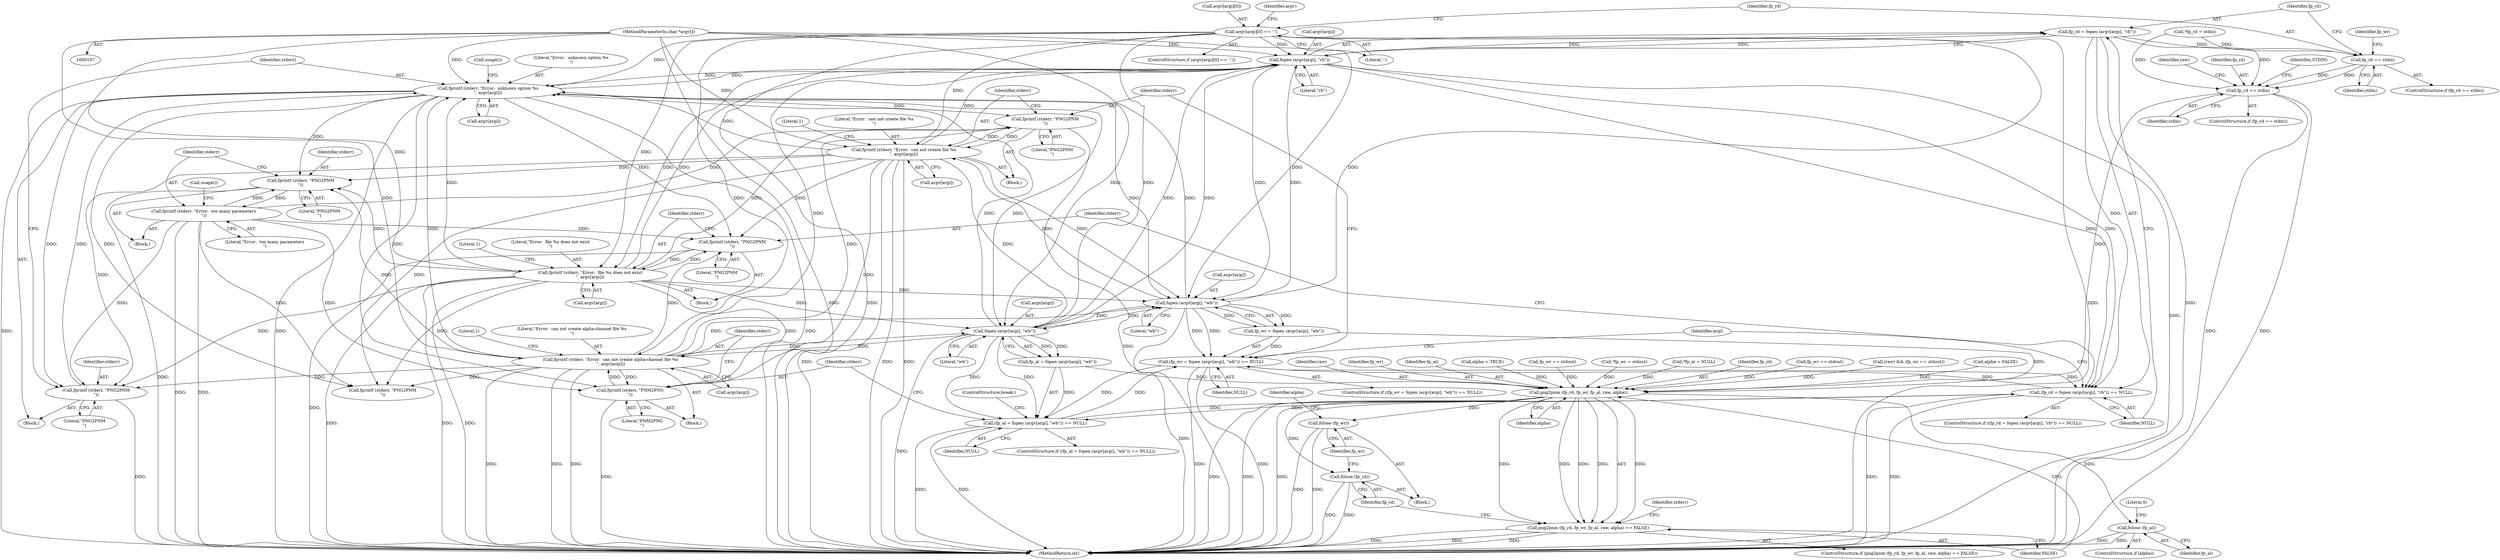 digraph "1_Android_9d4853418ab2f754c2b63e091c29c5529b8b86ca_156@API" {
"1000225" [label="(Call,fp_rd = fopen (argv[argi], \"rb\"))"];
"1000227" [label="(Call,fopen (argv[argi], \"rb\"))"];
"1000207" [label="(Call,fprintf (stderr, \"Error:  unknown option %s\n\", argv[argi]))"];
"1000204" [label="(Call,fprintf (stderr, \"PNG2PNM\n\"))"];
"1000265" [label="(Call,fprintf (stderr, \"Error:  can not create file %s\n\", argv[argi]))"];
"1000262" [label="(Call,fprintf (stderr, \"PNG2PNM\n\"))"];
"1000278" [label="(Call,fprintf (stderr, \"Error:  too many parameters\n\"))"];
"1000275" [label="(Call,fprintf (stderr, \"PNG2PNM\n\"))"];
"1000237" [label="(Call,fprintf (stderr, \"Error:  file %s does not exist\n\", argv[argi]))"];
"1000234" [label="(Call,fprintf (stderr, \"PNG2PNM\n\"))"];
"1000188" [label="(Call,fprintf (stderr, \"Error:  can not create alpha-channel file %s\n\", argv[argi]))"];
"1000185" [label="(Call,fprintf (stderr, \"PNM2PNG\n\"))"];
"1000178" [label="(Call,fopen (argv[argi], \"wb\"))"];
"1000255" [label="(Call,fopen (argv[argi], \"wb\"))"];
"1000143" [label="(Call,argv[argi][0] == '-')"];
"1000109" [label="(MethodParameterIn,char *argv[])"];
"1000219" [label="(Call,fp_rd == stdin)"];
"1000285" [label="(Call,fp_rd == stdin)"];
"1000304" [label="(Call,png2pnm (fp_rd, fp_wr, fp_al, raw, alpha))"];
"1000303" [label="(Call,png2pnm (fp_rd, fp_wr, fp_al, raw, alpha) == FALSE)"];
"1000320" [label="(Call,fclose (fp_rd))"];
"1000322" [label="(Call,fclose (fp_wr))"];
"1000326" [label="(Call,fclose (fp_al))"];
"1000224" [label="(Call,(fp_rd = fopen (argv[argi], \"rb\")) == NULL)"];
"1000175" [label="(Call,(fp_al = fopen (argv[argi], \"wb\")) == NULL)"];
"1000252" [label="(Call,(fp_wr = fopen (argv[argi], \"wb\")) == NULL)"];
"1000309" [label="(Identifier,alpha)"];
"1000186" [label="(Identifier,stderr)"];
"1000183" [label="(Identifier,NULL)"];
"1000285" [label="(Call,fp_rd == stdin)"];
"1000265" [label="(Call,fprintf (stderr, \"Error:  can not create file %s\n\", argv[argi]))"];
"1000287" [label="(Identifier,stdin)"];
"1000330" [label="(MethodReturn,int)"];
"1000234" [label="(Call,fprintf (stderr, \"PNG2PNM\n\"))"];
"1000295" [label="(Call,fp_wr == stdout)"];
"1000116" [label="(Call,*fp_wr = stdout)"];
"1000294" [label="(Identifier,raw)"];
"1000190" [label="(Literal,\"Error:  can not create alpha-channel file %s\n\")"];
"1000281" [label="(Call,usage())"];
"1000255" [label="(Call,fopen (argv[argi], \"wb\"))"];
"1000225" [label="(Call,fp_rd = fopen (argv[argi], \"rb\"))"];
"1000263" [label="(Identifier,stderr)"];
"1000276" [label="(Identifier,stderr)"];
"1000188" [label="(Call,fprintf (stderr, \"Error:  can not create alpha-channel file %s\n\", argv[argi]))"];
"1000112" [label="(Call,*fp_rd = stdin)"];
"1000213" [label="(Call,usage())"];
"1000120" [label="(Call,*fp_al = NULL)"];
"1000207" [label="(Call,fprintf (stderr, \"Error:  unknown option %s\n\", argv[argi]))"];
"1000251" [label="(ControlStructure,if ((fp_wr = fopen (argv[argi], \"wb\")) == NULL))"];
"1000179" [label="(Call,argv[argi])"];
"1000205" [label="(Identifier,stderr)"];
"1000279" [label="(Identifier,stderr)"];
"1000260" [label="(Identifier,NULL)"];
"1000154" [label="(Identifier,argv)"];
"1000256" [label="(Call,argv[argi])"];
"1000219" [label="(Call,fp_rd == stdin)"];
"1000286" [label="(Identifier,fp_rd)"];
"1000277" [label="(Literal,\"PNG2PNM\n\")"];
"1000326" [label="(Call,fclose (fp_al))"];
"1000240" [label="(Call,argv[argi])"];
"1000322" [label="(Call,fclose (fp_wr))"];
"1000278" [label="(Call,fprintf (stderr, \"Error:  too many parameters\n\"))"];
"1000189" [label="(Identifier,stderr)"];
"1000237" [label="(Call,fprintf (stderr, \"Error:  file %s does not exist\n\", argv[argi]))"];
"1000284" [label="(ControlStructure,if (fp_rd == stdin))"];
"1000206" [label="(Literal,\"PNG2PNM\n\")"];
"1000175" [label="(Call,(fp_al = fopen (argv[argi], \"wb\")) == NULL)"];
"1000305" [label="(Identifier,fp_rd)"];
"1000226" [label="(Identifier,fp_rd)"];
"1000261" [label="(Block,)"];
"1000253" [label="(Call,fp_wr = fopen (argv[argi], \"wb\"))"];
"1000312" [label="(Call,fprintf (stderr, \"PNG2PNM\n\"))"];
"1000252" [label="(Call,(fp_wr = fopen (argv[argi], \"wb\")) == NULL)"];
"1000196" [label="(ControlStructure,break;)"];
"1000109" [label="(MethodParameterIn,char *argv[])"];
"1000157" [label="(Block,)"];
"1000223" [label="(ControlStructure,if ((fp_rd = fopen (argv[argi], \"rb\")) == NULL))"];
"1000110" [label="(Block,)"];
"1000262" [label="(Call,fprintf (stderr, \"PNG2PNM\n\"))"];
"1000210" [label="(Call,argv[argi])"];
"1000182" [label="(Literal,\"wb\")"];
"1000290" [label="(Identifier,STDIN)"];
"1000187" [label="(Literal,\"PNM2PNG\n\")"];
"1000302" [label="(ControlStructure,if (png2pnm (fp_rd, fp_wr, fp_al, raw, alpha) == FALSE))"];
"1000327" [label="(Identifier,fp_al)"];
"1000185" [label="(Call,fprintf (stderr, \"PNM2PNG\n\"))"];
"1000140" [label="(Identifier,argi)"];
"1000232" [label="(Identifier,NULL)"];
"1000209" [label="(Literal,\"Error:  unknown option %s\n\")"];
"1000235" [label="(Identifier,stderr)"];
"1000236" [label="(Literal,\"PNG2PNM\n\")"];
"1000303" [label="(Call,png2pnm (fp_rd, fp_wr, fp_al, raw, alpha) == FALSE)"];
"1000221" [label="(Identifier,stdin)"];
"1000247" [label="(Call,fp_wr == stdout)"];
"1000204" [label="(Call,fprintf (stderr, \"PNG2PNM\n\"))"];
"1000144" [label="(Call,argv[argi][0])"];
"1000218" [label="(ControlStructure,if (fp_rd == stdin))"];
"1000143" [label="(Call,argv[argi][0] == '-')"];
"1000293" [label="(Call,(raw) && (fp_wr == stdout))"];
"1000184" [label="(Block,)"];
"1000195" [label="(Literal,1)"];
"1000174" [label="(ControlStructure,if ((fp_al = fopen (argv[argi], \"wb\")) == NULL))"];
"1000208" [label="(Identifier,stderr)"];
"1000128" [label="(Call,alpha = FALSE)"];
"1000308" [label="(Identifier,raw)"];
"1000324" [label="(ControlStructure,if (alpha))"];
"1000267" [label="(Literal,\"Error:  can not create file %s\n\")"];
"1000274" [label="(Block,)"];
"1000238" [label="(Identifier,stderr)"];
"1000191" [label="(Call,argv[argi])"];
"1000323" [label="(Identifier,fp_wr)"];
"1000149" [label="(Literal,'-')"];
"1000239" [label="(Literal,\"Error:  file %s does not exist\n\")"];
"1000272" [label="(Literal,1)"];
"1000264" [label="(Literal,\"PNG2PNM\n\")"];
"1000280" [label="(Literal,\"Error:  too many parameters\n\")"];
"1000313" [label="(Identifier,stderr)"];
"1000266" [label="(Identifier,stderr)"];
"1000228" [label="(Call,argv[argi])"];
"1000268" [label="(Call,argv[argi])"];
"1000142" [label="(ControlStructure,if (argv[argi][0] == '-'))"];
"1000224" [label="(Call,(fp_rd = fopen (argv[argi], \"rb\")) == NULL)"];
"1000233" [label="(Block,)"];
"1000329" [label="(Literal,0)"];
"1000304" [label="(Call,png2pnm (fp_rd, fp_wr, fp_al, raw, alpha))"];
"1000244" [label="(Literal,1)"];
"1000320" [label="(Call,fclose (fp_rd))"];
"1000306" [label="(Identifier,fp_wr)"];
"1000248" [label="(Identifier,fp_wr)"];
"1000176" [label="(Call,fp_al = fopen (argv[argi], \"wb\"))"];
"1000275" [label="(Call,fprintf (stderr, \"PNG2PNM\n\"))"];
"1000325" [label="(Identifier,alpha)"];
"1000321" [label="(Identifier,fp_rd)"];
"1000178" [label="(Call,fopen (argv[argi], \"wb\"))"];
"1000227" [label="(Call,fopen (argv[argi], \"rb\"))"];
"1000220" [label="(Identifier,fp_rd)"];
"1000259" [label="(Literal,\"wb\")"];
"1000307" [label="(Identifier,fp_al)"];
"1000169" [label="(Call,alpha = TRUE)"];
"1000231" [label="(Literal,\"rb\")"];
"1000310" [label="(Identifier,FALSE)"];
"1000225" -> "1000224"  [label="AST: "];
"1000225" -> "1000227"  [label="CFG: "];
"1000226" -> "1000225"  [label="AST: "];
"1000227" -> "1000225"  [label="AST: "];
"1000232" -> "1000225"  [label="CFG: "];
"1000225" -> "1000330"  [label="DDG: "];
"1000225" -> "1000219"  [label="DDG: "];
"1000225" -> "1000224"  [label="DDG: "];
"1000227" -> "1000225"  [label="DDG: "];
"1000227" -> "1000225"  [label="DDG: "];
"1000225" -> "1000285"  [label="DDG: "];
"1000227" -> "1000231"  [label="CFG: "];
"1000228" -> "1000227"  [label="AST: "];
"1000231" -> "1000227"  [label="AST: "];
"1000227" -> "1000330"  [label="DDG: "];
"1000227" -> "1000178"  [label="DDG: "];
"1000227" -> "1000207"  [label="DDG: "];
"1000227" -> "1000224"  [label="DDG: "];
"1000227" -> "1000224"  [label="DDG: "];
"1000207" -> "1000227"  [label="DDG: "];
"1000178" -> "1000227"  [label="DDG: "];
"1000188" -> "1000227"  [label="DDG: "];
"1000255" -> "1000227"  [label="DDG: "];
"1000237" -> "1000227"  [label="DDG: "];
"1000265" -> "1000227"  [label="DDG: "];
"1000143" -> "1000227"  [label="DDG: "];
"1000109" -> "1000227"  [label="DDG: "];
"1000227" -> "1000237"  [label="DDG: "];
"1000227" -> "1000255"  [label="DDG: "];
"1000207" -> "1000157"  [label="AST: "];
"1000207" -> "1000210"  [label="CFG: "];
"1000208" -> "1000207"  [label="AST: "];
"1000209" -> "1000207"  [label="AST: "];
"1000210" -> "1000207"  [label="AST: "];
"1000213" -> "1000207"  [label="CFG: "];
"1000207" -> "1000330"  [label="DDG: "];
"1000207" -> "1000330"  [label="DDG: "];
"1000207" -> "1000330"  [label="DDG: "];
"1000207" -> "1000178"  [label="DDG: "];
"1000207" -> "1000185"  [label="DDG: "];
"1000207" -> "1000204"  [label="DDG: "];
"1000204" -> "1000207"  [label="DDG: "];
"1000178" -> "1000207"  [label="DDG: "];
"1000188" -> "1000207"  [label="DDG: "];
"1000255" -> "1000207"  [label="DDG: "];
"1000237" -> "1000207"  [label="DDG: "];
"1000265" -> "1000207"  [label="DDG: "];
"1000143" -> "1000207"  [label="DDG: "];
"1000109" -> "1000207"  [label="DDG: "];
"1000207" -> "1000234"  [label="DDG: "];
"1000207" -> "1000255"  [label="DDG: "];
"1000207" -> "1000262"  [label="DDG: "];
"1000207" -> "1000275"  [label="DDG: "];
"1000207" -> "1000312"  [label="DDG: "];
"1000204" -> "1000157"  [label="AST: "];
"1000204" -> "1000206"  [label="CFG: "];
"1000205" -> "1000204"  [label="AST: "];
"1000206" -> "1000204"  [label="AST: "];
"1000208" -> "1000204"  [label="CFG: "];
"1000204" -> "1000330"  [label="DDG: "];
"1000265" -> "1000204"  [label="DDG: "];
"1000278" -> "1000204"  [label="DDG: "];
"1000237" -> "1000204"  [label="DDG: "];
"1000188" -> "1000204"  [label="DDG: "];
"1000265" -> "1000261"  [label="AST: "];
"1000265" -> "1000268"  [label="CFG: "];
"1000266" -> "1000265"  [label="AST: "];
"1000267" -> "1000265"  [label="AST: "];
"1000268" -> "1000265"  [label="AST: "];
"1000272" -> "1000265"  [label="CFG: "];
"1000265" -> "1000330"  [label="DDG: "];
"1000265" -> "1000330"  [label="DDG: "];
"1000265" -> "1000330"  [label="DDG: "];
"1000265" -> "1000178"  [label="DDG: "];
"1000265" -> "1000185"  [label="DDG: "];
"1000265" -> "1000234"  [label="DDG: "];
"1000265" -> "1000255"  [label="DDG: "];
"1000265" -> "1000262"  [label="DDG: "];
"1000262" -> "1000265"  [label="DDG: "];
"1000143" -> "1000265"  [label="DDG: "];
"1000255" -> "1000265"  [label="DDG: "];
"1000109" -> "1000265"  [label="DDG: "];
"1000265" -> "1000275"  [label="DDG: "];
"1000265" -> "1000312"  [label="DDG: "];
"1000262" -> "1000261"  [label="AST: "];
"1000262" -> "1000264"  [label="CFG: "];
"1000263" -> "1000262"  [label="AST: "];
"1000264" -> "1000262"  [label="AST: "];
"1000266" -> "1000262"  [label="CFG: "];
"1000262" -> "1000330"  [label="DDG: "];
"1000278" -> "1000262"  [label="DDG: "];
"1000237" -> "1000262"  [label="DDG: "];
"1000188" -> "1000262"  [label="DDG: "];
"1000278" -> "1000274"  [label="AST: "];
"1000278" -> "1000280"  [label="CFG: "];
"1000279" -> "1000278"  [label="AST: "];
"1000280" -> "1000278"  [label="AST: "];
"1000281" -> "1000278"  [label="CFG: "];
"1000278" -> "1000330"  [label="DDG: "];
"1000278" -> "1000330"  [label="DDG: "];
"1000278" -> "1000185"  [label="DDG: "];
"1000278" -> "1000234"  [label="DDG: "];
"1000278" -> "1000275"  [label="DDG: "];
"1000275" -> "1000278"  [label="DDG: "];
"1000278" -> "1000312"  [label="DDG: "];
"1000275" -> "1000274"  [label="AST: "];
"1000275" -> "1000277"  [label="CFG: "];
"1000276" -> "1000275"  [label="AST: "];
"1000277" -> "1000275"  [label="AST: "];
"1000279" -> "1000275"  [label="CFG: "];
"1000275" -> "1000330"  [label="DDG: "];
"1000237" -> "1000275"  [label="DDG: "];
"1000188" -> "1000275"  [label="DDG: "];
"1000237" -> "1000233"  [label="AST: "];
"1000237" -> "1000240"  [label="CFG: "];
"1000238" -> "1000237"  [label="AST: "];
"1000239" -> "1000237"  [label="AST: "];
"1000240" -> "1000237"  [label="AST: "];
"1000244" -> "1000237"  [label="CFG: "];
"1000237" -> "1000330"  [label="DDG: "];
"1000237" -> "1000330"  [label="DDG: "];
"1000237" -> "1000330"  [label="DDG: "];
"1000237" -> "1000178"  [label="DDG: "];
"1000237" -> "1000185"  [label="DDG: "];
"1000237" -> "1000234"  [label="DDG: "];
"1000234" -> "1000237"  [label="DDG: "];
"1000143" -> "1000237"  [label="DDG: "];
"1000109" -> "1000237"  [label="DDG: "];
"1000237" -> "1000255"  [label="DDG: "];
"1000237" -> "1000312"  [label="DDG: "];
"1000234" -> "1000233"  [label="AST: "];
"1000234" -> "1000236"  [label="CFG: "];
"1000235" -> "1000234"  [label="AST: "];
"1000236" -> "1000234"  [label="AST: "];
"1000238" -> "1000234"  [label="CFG: "];
"1000234" -> "1000330"  [label="DDG: "];
"1000188" -> "1000234"  [label="DDG: "];
"1000188" -> "1000184"  [label="AST: "];
"1000188" -> "1000191"  [label="CFG: "];
"1000189" -> "1000188"  [label="AST: "];
"1000190" -> "1000188"  [label="AST: "];
"1000191" -> "1000188"  [label="AST: "];
"1000195" -> "1000188"  [label="CFG: "];
"1000188" -> "1000330"  [label="DDG: "];
"1000188" -> "1000330"  [label="DDG: "];
"1000188" -> "1000330"  [label="DDG: "];
"1000188" -> "1000178"  [label="DDG: "];
"1000188" -> "1000185"  [label="DDG: "];
"1000185" -> "1000188"  [label="DDG: "];
"1000178" -> "1000188"  [label="DDG: "];
"1000143" -> "1000188"  [label="DDG: "];
"1000109" -> "1000188"  [label="DDG: "];
"1000188" -> "1000255"  [label="DDG: "];
"1000188" -> "1000312"  [label="DDG: "];
"1000185" -> "1000184"  [label="AST: "];
"1000185" -> "1000187"  [label="CFG: "];
"1000186" -> "1000185"  [label="AST: "];
"1000187" -> "1000185"  [label="AST: "];
"1000189" -> "1000185"  [label="CFG: "];
"1000185" -> "1000330"  [label="DDG: "];
"1000178" -> "1000176"  [label="AST: "];
"1000178" -> "1000182"  [label="CFG: "];
"1000179" -> "1000178"  [label="AST: "];
"1000182" -> "1000178"  [label="AST: "];
"1000176" -> "1000178"  [label="CFG: "];
"1000178" -> "1000330"  [label="DDG: "];
"1000178" -> "1000175"  [label="DDG: "];
"1000178" -> "1000175"  [label="DDG: "];
"1000178" -> "1000176"  [label="DDG: "];
"1000178" -> "1000176"  [label="DDG: "];
"1000255" -> "1000178"  [label="DDG: "];
"1000143" -> "1000178"  [label="DDG: "];
"1000109" -> "1000178"  [label="DDG: "];
"1000178" -> "1000255"  [label="DDG: "];
"1000255" -> "1000253"  [label="AST: "];
"1000255" -> "1000259"  [label="CFG: "];
"1000256" -> "1000255"  [label="AST: "];
"1000259" -> "1000255"  [label="AST: "];
"1000253" -> "1000255"  [label="CFG: "];
"1000255" -> "1000330"  [label="DDG: "];
"1000255" -> "1000252"  [label="DDG: "];
"1000255" -> "1000252"  [label="DDG: "];
"1000255" -> "1000253"  [label="DDG: "];
"1000255" -> "1000253"  [label="DDG: "];
"1000143" -> "1000255"  [label="DDG: "];
"1000109" -> "1000255"  [label="DDG: "];
"1000143" -> "1000142"  [label="AST: "];
"1000143" -> "1000149"  [label="CFG: "];
"1000144" -> "1000143"  [label="AST: "];
"1000149" -> "1000143"  [label="AST: "];
"1000154" -> "1000143"  [label="CFG: "];
"1000220" -> "1000143"  [label="CFG: "];
"1000143" -> "1000330"  [label="DDG: "];
"1000143" -> "1000330"  [label="DDG: "];
"1000109" -> "1000107"  [label="AST: "];
"1000109" -> "1000330"  [label="DDG: "];
"1000219" -> "1000218"  [label="AST: "];
"1000219" -> "1000221"  [label="CFG: "];
"1000220" -> "1000219"  [label="AST: "];
"1000221" -> "1000219"  [label="AST: "];
"1000226" -> "1000219"  [label="CFG: "];
"1000248" -> "1000219"  [label="CFG: "];
"1000112" -> "1000219"  [label="DDG: "];
"1000219" -> "1000285"  [label="DDG: "];
"1000219" -> "1000285"  [label="DDG: "];
"1000285" -> "1000284"  [label="AST: "];
"1000285" -> "1000287"  [label="CFG: "];
"1000286" -> "1000285"  [label="AST: "];
"1000287" -> "1000285"  [label="AST: "];
"1000290" -> "1000285"  [label="CFG: "];
"1000294" -> "1000285"  [label="CFG: "];
"1000285" -> "1000330"  [label="DDG: "];
"1000285" -> "1000330"  [label="DDG: "];
"1000112" -> "1000285"  [label="DDG: "];
"1000285" -> "1000304"  [label="DDG: "];
"1000304" -> "1000303"  [label="AST: "];
"1000304" -> "1000309"  [label="CFG: "];
"1000305" -> "1000304"  [label="AST: "];
"1000306" -> "1000304"  [label="AST: "];
"1000307" -> "1000304"  [label="AST: "];
"1000308" -> "1000304"  [label="AST: "];
"1000309" -> "1000304"  [label="AST: "];
"1000310" -> "1000304"  [label="CFG: "];
"1000304" -> "1000330"  [label="DDG: "];
"1000304" -> "1000330"  [label="DDG: "];
"1000304" -> "1000330"  [label="DDG: "];
"1000304" -> "1000303"  [label="DDG: "];
"1000304" -> "1000303"  [label="DDG: "];
"1000304" -> "1000303"  [label="DDG: "];
"1000304" -> "1000303"  [label="DDG: "];
"1000304" -> "1000303"  [label="DDG: "];
"1000295" -> "1000304"  [label="DDG: "];
"1000253" -> "1000304"  [label="DDG: "];
"1000247" -> "1000304"  [label="DDG: "];
"1000116" -> "1000304"  [label="DDG: "];
"1000120" -> "1000304"  [label="DDG: "];
"1000176" -> "1000304"  [label="DDG: "];
"1000293" -> "1000304"  [label="DDG: "];
"1000128" -> "1000304"  [label="DDG: "];
"1000169" -> "1000304"  [label="DDG: "];
"1000304" -> "1000320"  [label="DDG: "];
"1000304" -> "1000322"  [label="DDG: "];
"1000304" -> "1000326"  [label="DDG: "];
"1000303" -> "1000302"  [label="AST: "];
"1000303" -> "1000310"  [label="CFG: "];
"1000310" -> "1000303"  [label="AST: "];
"1000313" -> "1000303"  [label="CFG: "];
"1000321" -> "1000303"  [label="CFG: "];
"1000303" -> "1000330"  [label="DDG: "];
"1000303" -> "1000330"  [label="DDG: "];
"1000303" -> "1000330"  [label="DDG: "];
"1000320" -> "1000110"  [label="AST: "];
"1000320" -> "1000321"  [label="CFG: "];
"1000321" -> "1000320"  [label="AST: "];
"1000323" -> "1000320"  [label="CFG: "];
"1000320" -> "1000330"  [label="DDG: "];
"1000320" -> "1000330"  [label="DDG: "];
"1000322" -> "1000110"  [label="AST: "];
"1000322" -> "1000323"  [label="CFG: "];
"1000323" -> "1000322"  [label="AST: "];
"1000325" -> "1000322"  [label="CFG: "];
"1000322" -> "1000330"  [label="DDG: "];
"1000322" -> "1000330"  [label="DDG: "];
"1000326" -> "1000324"  [label="AST: "];
"1000326" -> "1000327"  [label="CFG: "];
"1000327" -> "1000326"  [label="AST: "];
"1000329" -> "1000326"  [label="CFG: "];
"1000326" -> "1000330"  [label="DDG: "];
"1000326" -> "1000330"  [label="DDG: "];
"1000224" -> "1000223"  [label="AST: "];
"1000224" -> "1000232"  [label="CFG: "];
"1000232" -> "1000224"  [label="AST: "];
"1000235" -> "1000224"  [label="CFG: "];
"1000140" -> "1000224"  [label="CFG: "];
"1000224" -> "1000330"  [label="DDG: "];
"1000224" -> "1000330"  [label="DDG: "];
"1000224" -> "1000175"  [label="DDG: "];
"1000252" -> "1000224"  [label="DDG: "];
"1000175" -> "1000224"  [label="DDG: "];
"1000224" -> "1000252"  [label="DDG: "];
"1000175" -> "1000174"  [label="AST: "];
"1000175" -> "1000183"  [label="CFG: "];
"1000176" -> "1000175"  [label="AST: "];
"1000183" -> "1000175"  [label="AST: "];
"1000186" -> "1000175"  [label="CFG: "];
"1000196" -> "1000175"  [label="CFG: "];
"1000175" -> "1000330"  [label="DDG: "];
"1000175" -> "1000330"  [label="DDG: "];
"1000176" -> "1000175"  [label="DDG: "];
"1000252" -> "1000175"  [label="DDG: "];
"1000175" -> "1000252"  [label="DDG: "];
"1000252" -> "1000251"  [label="AST: "];
"1000252" -> "1000260"  [label="CFG: "];
"1000253" -> "1000252"  [label="AST: "];
"1000260" -> "1000252"  [label="AST: "];
"1000263" -> "1000252"  [label="CFG: "];
"1000140" -> "1000252"  [label="CFG: "];
"1000252" -> "1000330"  [label="DDG: "];
"1000252" -> "1000330"  [label="DDG: "];
"1000253" -> "1000252"  [label="DDG: "];
}

